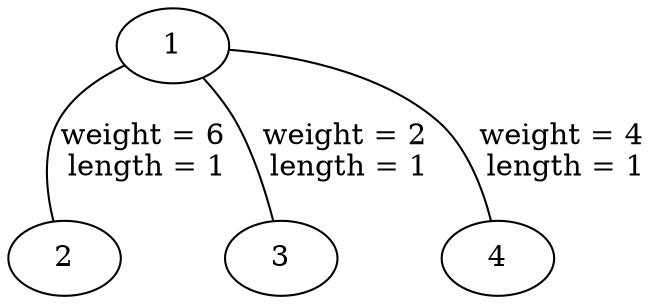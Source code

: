 // Graph visualisation
graph "Graph" {
	graph [concentrate=True]
	1
	2
	3
	4
	1 -- 3 [label="weight = 2
 length = 1" weight=2]
	1 -- 4 [label="weight = 4
 length = 1" weight=4]
	1 -- 2 [label="weight = 6
 length = 1" weight=6]
}
